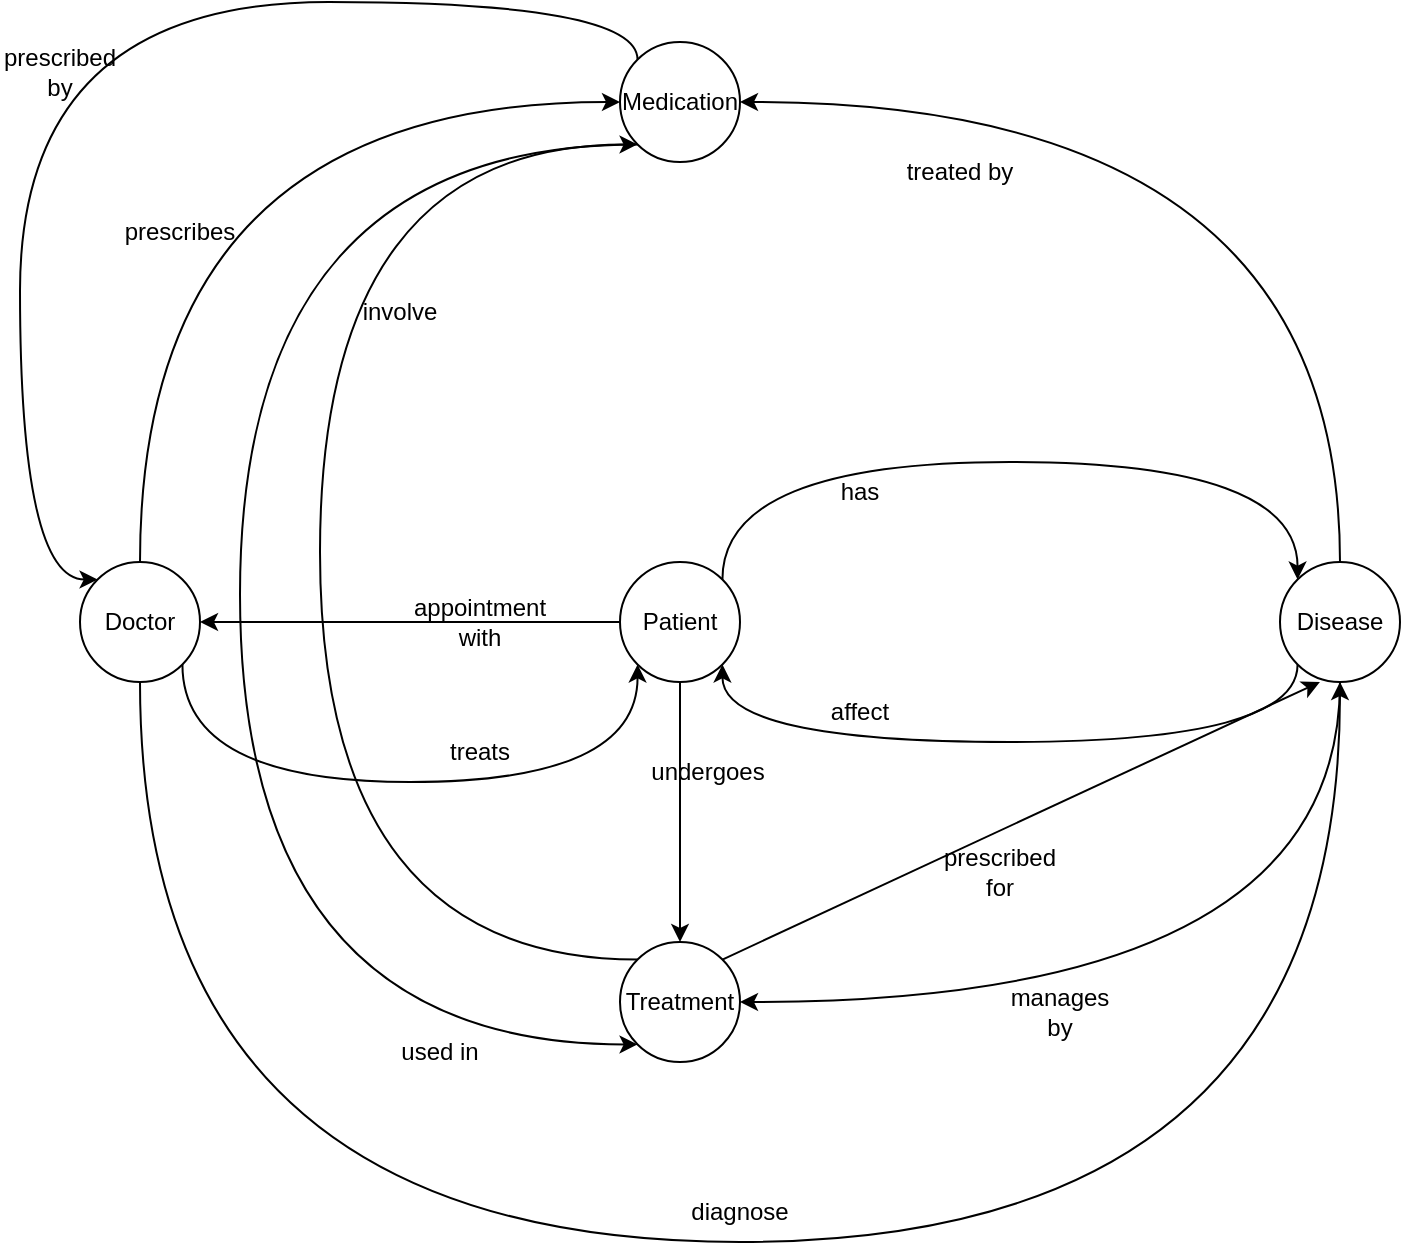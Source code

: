 <mxfile version="24.7.17">
  <diagram name="Page-1" id="djeVNWwxm5-yEUQlB-7o">
    <mxGraphModel dx="954" dy="646" grid="1" gridSize="10" guides="1" tooltips="1" connect="1" arrows="1" fold="1" page="1" pageScale="1" pageWidth="827" pageHeight="1169" math="0" shadow="0">
      <root>
        <mxCell id="0" />
        <mxCell id="1" parent="0" />
        <mxCell id="DY0k6fq0rMmsm8oFDYOa-7" style="edgeStyle=orthogonalEdgeStyle;rounded=0;orthogonalLoop=1;jettySize=auto;html=1;exitX=0.5;exitY=1;exitDx=0;exitDy=0;entryX=0.5;entryY=0;entryDx=0;entryDy=0;" edge="1" parent="1" source="DY0k6fq0rMmsm8oFDYOa-1" target="DY0k6fq0rMmsm8oFDYOa-6">
          <mxGeometry relative="1" as="geometry" />
        </mxCell>
        <mxCell id="DY0k6fq0rMmsm8oFDYOa-10" style="edgeStyle=orthogonalEdgeStyle;rounded=0;orthogonalLoop=1;jettySize=auto;html=1;exitX=0;exitY=0.5;exitDx=0;exitDy=0;entryX=1;entryY=0.5;entryDx=0;entryDy=0;" edge="1" parent="1" source="DY0k6fq0rMmsm8oFDYOa-1" target="DY0k6fq0rMmsm8oFDYOa-9">
          <mxGeometry relative="1" as="geometry" />
        </mxCell>
        <mxCell id="DY0k6fq0rMmsm8oFDYOa-30" style="edgeStyle=orthogonalEdgeStyle;rounded=0;orthogonalLoop=1;jettySize=auto;html=1;exitX=1;exitY=0;exitDx=0;exitDy=0;entryX=0;entryY=0;entryDx=0;entryDy=0;curved=1;" edge="1" parent="1" source="DY0k6fq0rMmsm8oFDYOa-1" target="DY0k6fq0rMmsm8oFDYOa-2">
          <mxGeometry relative="1" as="geometry">
            <Array as="points">
              <mxPoint x="421" y="240" />
              <mxPoint x="709" y="240" />
            </Array>
          </mxGeometry>
        </mxCell>
        <mxCell id="DY0k6fq0rMmsm8oFDYOa-1" value="Patient" style="ellipse;whiteSpace=wrap;html=1;aspect=fixed;" vertex="1" parent="1">
          <mxGeometry x="370" y="290" width="60" height="60" as="geometry" />
        </mxCell>
        <mxCell id="DY0k6fq0rMmsm8oFDYOa-23" style="edgeStyle=orthogonalEdgeStyle;rounded=0;orthogonalLoop=1;jettySize=auto;html=1;exitX=0;exitY=1;exitDx=0;exitDy=0;entryX=1;entryY=1;entryDx=0;entryDy=0;curved=1;" edge="1" parent="1" source="DY0k6fq0rMmsm8oFDYOa-2" target="DY0k6fq0rMmsm8oFDYOa-1">
          <mxGeometry relative="1" as="geometry">
            <Array as="points">
              <mxPoint x="709" y="380" />
              <mxPoint x="421" y="380" />
            </Array>
          </mxGeometry>
        </mxCell>
        <mxCell id="DY0k6fq0rMmsm8oFDYOa-25" style="edgeStyle=orthogonalEdgeStyle;rounded=0;orthogonalLoop=1;jettySize=auto;html=1;exitX=0.5;exitY=0;exitDx=0;exitDy=0;entryX=1;entryY=0.5;entryDx=0;entryDy=0;curved=1;" edge="1" parent="1" source="DY0k6fq0rMmsm8oFDYOa-2" target="DY0k6fq0rMmsm8oFDYOa-12">
          <mxGeometry relative="1" as="geometry" />
        </mxCell>
        <mxCell id="DY0k6fq0rMmsm8oFDYOa-28" style="edgeStyle=orthogonalEdgeStyle;rounded=0;orthogonalLoop=1;jettySize=auto;html=1;exitX=0.5;exitY=1;exitDx=0;exitDy=0;entryX=1;entryY=0.5;entryDx=0;entryDy=0;curved=1;" edge="1" parent="1" source="DY0k6fq0rMmsm8oFDYOa-2" target="DY0k6fq0rMmsm8oFDYOa-6">
          <mxGeometry relative="1" as="geometry" />
        </mxCell>
        <mxCell id="DY0k6fq0rMmsm8oFDYOa-2" value="Disease" style="ellipse;whiteSpace=wrap;html=1;aspect=fixed;" vertex="1" parent="1">
          <mxGeometry x="700" y="290" width="60" height="60" as="geometry" />
        </mxCell>
        <mxCell id="DY0k6fq0rMmsm8oFDYOa-5" value="has" style="text;html=1;align=center;verticalAlign=middle;whiteSpace=wrap;rounded=0;" vertex="1" parent="1">
          <mxGeometry x="460" y="240" width="60" height="30" as="geometry" />
        </mxCell>
        <mxCell id="DY0k6fq0rMmsm8oFDYOa-33" style="edgeStyle=orthogonalEdgeStyle;rounded=0;orthogonalLoop=1;jettySize=auto;html=1;exitX=0;exitY=0;exitDx=0;exitDy=0;entryX=0;entryY=1;entryDx=0;entryDy=0;curved=1;" edge="1" parent="1" source="DY0k6fq0rMmsm8oFDYOa-6" target="DY0k6fq0rMmsm8oFDYOa-12">
          <mxGeometry relative="1" as="geometry">
            <Array as="points">
              <mxPoint x="220" y="489" />
              <mxPoint x="220" y="81" />
            </Array>
          </mxGeometry>
        </mxCell>
        <mxCell id="DY0k6fq0rMmsm8oFDYOa-6" value="Treatment" style="ellipse;whiteSpace=wrap;html=1;aspect=fixed;" vertex="1" parent="1">
          <mxGeometry x="370" y="480" width="60" height="60" as="geometry" />
        </mxCell>
        <mxCell id="DY0k6fq0rMmsm8oFDYOa-8" value="undergoes" style="text;html=1;align=center;verticalAlign=middle;whiteSpace=wrap;rounded=0;" vertex="1" parent="1">
          <mxGeometry x="384" y="380" width="60" height="30" as="geometry" />
        </mxCell>
        <mxCell id="DY0k6fq0rMmsm8oFDYOa-16" style="edgeStyle=orthogonalEdgeStyle;rounded=0;orthogonalLoop=1;jettySize=auto;html=1;exitX=1;exitY=1;exitDx=0;exitDy=0;entryX=0;entryY=1;entryDx=0;entryDy=0;curved=1;" edge="1" parent="1" source="DY0k6fq0rMmsm8oFDYOa-9" target="DY0k6fq0rMmsm8oFDYOa-1">
          <mxGeometry relative="1" as="geometry">
            <Array as="points">
              <mxPoint x="151" y="400" />
              <mxPoint x="379" y="400" />
            </Array>
          </mxGeometry>
        </mxCell>
        <mxCell id="DY0k6fq0rMmsm8oFDYOa-18" style="edgeStyle=orthogonalEdgeStyle;rounded=0;orthogonalLoop=1;jettySize=auto;html=1;exitX=0.5;exitY=1;exitDx=0;exitDy=0;entryX=0.5;entryY=1;entryDx=0;entryDy=0;curved=1;" edge="1" parent="1" source="DY0k6fq0rMmsm8oFDYOa-9" target="DY0k6fq0rMmsm8oFDYOa-2">
          <mxGeometry relative="1" as="geometry">
            <Array as="points">
              <mxPoint x="130" y="630" />
              <mxPoint x="730" y="630" />
            </Array>
          </mxGeometry>
        </mxCell>
        <mxCell id="DY0k6fq0rMmsm8oFDYOa-21" style="edgeStyle=orthogonalEdgeStyle;rounded=0;orthogonalLoop=1;jettySize=auto;html=1;exitX=0.5;exitY=0;exitDx=0;exitDy=0;entryX=0;entryY=0.5;entryDx=0;entryDy=0;curved=1;" edge="1" parent="1" source="DY0k6fq0rMmsm8oFDYOa-9" target="DY0k6fq0rMmsm8oFDYOa-12">
          <mxGeometry relative="1" as="geometry" />
        </mxCell>
        <mxCell id="DY0k6fq0rMmsm8oFDYOa-9" value="Doctor" style="ellipse;whiteSpace=wrap;html=1;aspect=fixed;" vertex="1" parent="1">
          <mxGeometry x="100" y="290" width="60" height="60" as="geometry" />
        </mxCell>
        <mxCell id="DY0k6fq0rMmsm8oFDYOa-11" value="appointment with" style="text;html=1;align=center;verticalAlign=middle;whiteSpace=wrap;rounded=0;" vertex="1" parent="1">
          <mxGeometry x="270" y="305" width="60" height="30" as="geometry" />
        </mxCell>
        <mxCell id="DY0k6fq0rMmsm8oFDYOa-35" style="edgeStyle=orthogonalEdgeStyle;rounded=0;orthogonalLoop=1;jettySize=auto;html=1;exitX=0;exitY=0;exitDx=0;exitDy=0;entryX=0;entryY=0;entryDx=0;entryDy=0;curved=1;" edge="1" parent="1" source="DY0k6fq0rMmsm8oFDYOa-12" target="DY0k6fq0rMmsm8oFDYOa-9">
          <mxGeometry relative="1" as="geometry">
            <Array as="points">
              <mxPoint x="379" y="10" />
              <mxPoint x="70" y="10" />
              <mxPoint x="70" y="299" />
            </Array>
          </mxGeometry>
        </mxCell>
        <mxCell id="DY0k6fq0rMmsm8oFDYOa-38" style="edgeStyle=orthogonalEdgeStyle;rounded=0;orthogonalLoop=1;jettySize=auto;html=1;exitX=0;exitY=1;exitDx=0;exitDy=0;entryX=0;entryY=1;entryDx=0;entryDy=0;curved=1;" edge="1" parent="1" source="DY0k6fq0rMmsm8oFDYOa-12" target="DY0k6fq0rMmsm8oFDYOa-6">
          <mxGeometry relative="1" as="geometry">
            <Array as="points">
              <mxPoint x="180" y="81" />
              <mxPoint x="180" y="531" />
            </Array>
          </mxGeometry>
        </mxCell>
        <mxCell id="DY0k6fq0rMmsm8oFDYOa-12" value="Medication" style="ellipse;whiteSpace=wrap;html=1;aspect=fixed;" vertex="1" parent="1">
          <mxGeometry x="370" y="30" width="60" height="60" as="geometry" />
        </mxCell>
        <mxCell id="DY0k6fq0rMmsm8oFDYOa-17" value="treats" style="text;html=1;align=center;verticalAlign=middle;whiteSpace=wrap;rounded=0;" vertex="1" parent="1">
          <mxGeometry x="270" y="370" width="60" height="30" as="geometry" />
        </mxCell>
        <mxCell id="DY0k6fq0rMmsm8oFDYOa-19" value="diagnose" style="text;html=1;align=center;verticalAlign=middle;whiteSpace=wrap;rounded=0;" vertex="1" parent="1">
          <mxGeometry x="400" y="600" width="60" height="30" as="geometry" />
        </mxCell>
        <mxCell id="DY0k6fq0rMmsm8oFDYOa-22" value="prescribes" style="text;html=1;align=center;verticalAlign=middle;whiteSpace=wrap;rounded=0;" vertex="1" parent="1">
          <mxGeometry x="120" y="110" width="60" height="30" as="geometry" />
        </mxCell>
        <mxCell id="DY0k6fq0rMmsm8oFDYOa-24" value="affect" style="text;html=1;align=center;verticalAlign=middle;whiteSpace=wrap;rounded=0;" vertex="1" parent="1">
          <mxGeometry x="460" y="350" width="60" height="30" as="geometry" />
        </mxCell>
        <mxCell id="DY0k6fq0rMmsm8oFDYOa-26" value="treated by" style="text;html=1;align=center;verticalAlign=middle;whiteSpace=wrap;rounded=0;" vertex="1" parent="1">
          <mxGeometry x="510" y="80" width="60" height="30" as="geometry" />
        </mxCell>
        <mxCell id="DY0k6fq0rMmsm8oFDYOa-29" value="manages by" style="text;html=1;align=center;verticalAlign=middle;whiteSpace=wrap;rounded=0;" vertex="1" parent="1">
          <mxGeometry x="560" y="500" width="60" height="30" as="geometry" />
        </mxCell>
        <mxCell id="DY0k6fq0rMmsm8oFDYOa-31" style="rounded=0;orthogonalLoop=1;jettySize=auto;html=1;exitX=1;exitY=0;exitDx=0;exitDy=0;entryX=0.333;entryY=1;entryDx=0;entryDy=0;entryPerimeter=0;" edge="1" parent="1" source="DY0k6fq0rMmsm8oFDYOa-6" target="DY0k6fq0rMmsm8oFDYOa-2">
          <mxGeometry relative="1" as="geometry" />
        </mxCell>
        <mxCell id="DY0k6fq0rMmsm8oFDYOa-32" value="prescribed for" style="text;html=1;align=center;verticalAlign=middle;whiteSpace=wrap;rounded=0;" vertex="1" parent="1">
          <mxGeometry x="530" y="430" width="60" height="30" as="geometry" />
        </mxCell>
        <mxCell id="DY0k6fq0rMmsm8oFDYOa-34" value="involve" style="text;html=1;align=center;verticalAlign=middle;whiteSpace=wrap;rounded=0;" vertex="1" parent="1">
          <mxGeometry x="230" y="150" width="60" height="30" as="geometry" />
        </mxCell>
        <mxCell id="DY0k6fq0rMmsm8oFDYOa-36" value="prescribed by" style="text;html=1;align=center;verticalAlign=middle;whiteSpace=wrap;rounded=0;" vertex="1" parent="1">
          <mxGeometry x="60" y="30" width="60" height="30" as="geometry" />
        </mxCell>
        <mxCell id="DY0k6fq0rMmsm8oFDYOa-39" value="used in" style="text;html=1;align=center;verticalAlign=middle;whiteSpace=wrap;rounded=0;" vertex="1" parent="1">
          <mxGeometry x="250" y="520" width="60" height="30" as="geometry" />
        </mxCell>
      </root>
    </mxGraphModel>
  </diagram>
</mxfile>

